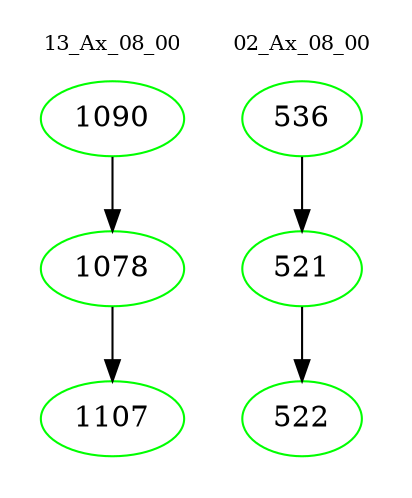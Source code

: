 digraph{
subgraph cluster_0 {
color = white
label = "13_Ax_08_00";
fontsize=10;
T0_1090 [label="1090", color="green"]
T0_1090 -> T0_1078 [color="black"]
T0_1078 [label="1078", color="green"]
T0_1078 -> T0_1107 [color="black"]
T0_1107 [label="1107", color="green"]
}
subgraph cluster_1 {
color = white
label = "02_Ax_08_00";
fontsize=10;
T1_536 [label="536", color="green"]
T1_536 -> T1_521 [color="black"]
T1_521 [label="521", color="green"]
T1_521 -> T1_522 [color="black"]
T1_522 [label="522", color="green"]
}
}
